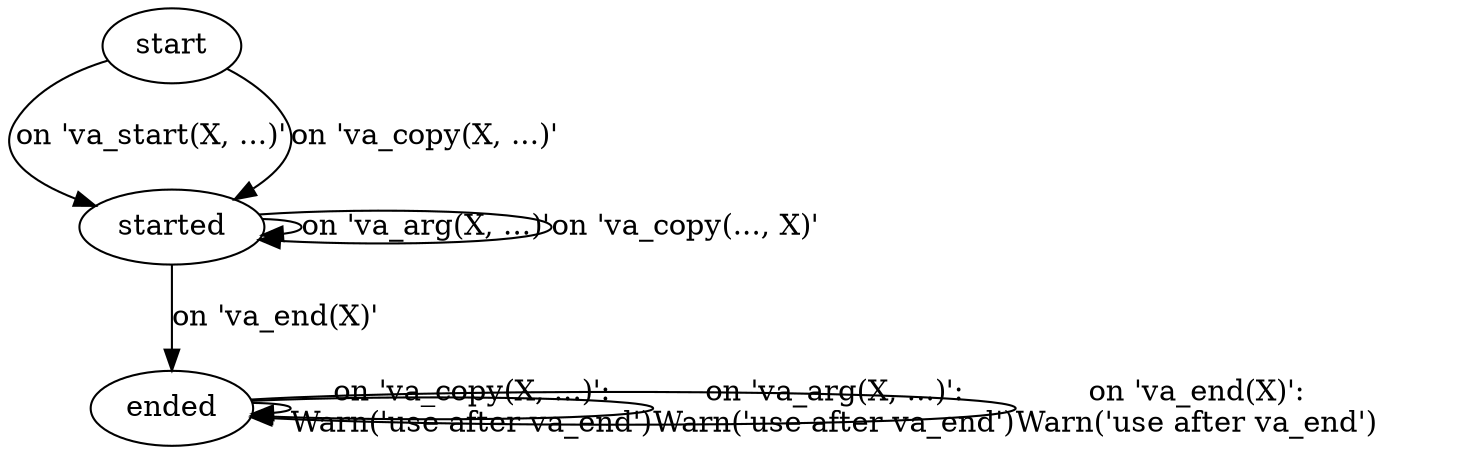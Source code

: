 /* An overview of the state machine from varargs.scpel
   Copyright (C) 2022-2023 Free Software Foundation, Inc.
   Contributed by David Malcolm <dmalcolm@redhat.com>.

This file is part of GCC.

GCC is free software; you can redistribute it and/or modify it
under the terms of the GNU General Public License as published by
the Free Software Foundation; either version 3, or (at your option)
any later version.

GCC is distributed in the hope that it will be useful, but
WITHOUT ANY WARRANTY; without even the implied warranty of
MERCHANTABILITY or FITNESS FOR A PARTICULAR PURPOSE.  See the GNU
General Public License for more details.

You should have received a copy of the GNU General Public License
along with GCC; see the file COPYING3.  If not see
<http://www.gnu.org/licenses/>.  */

/* Keep this in-sync with varargs.scpel  */

digraph "va_list" {

  /* STATES. */

  /* Start state.  */
  start;

  /* State for a va_list that is the result of a va_start or va_copy.  */
  started;

  /* State for a va_list that has had va_end called on it.  */
  ended;

  /* TRANSITIONS. */

  /* on_va_start: */
  start -> started [label="on 'va_start(X, ...)'"];

  /* on_va_copy: */
  start -> started [label="on 'va_copy(X, ...)'"];
  // in check_for_ended_va_list:
  ended -> ended [label="on 'va_copy(X, ...)':\nWarn('use after va_end')"];

  /* on_va_arg: */
  started -> started [label="on 'va_arg(X, ...)'"];
  started -> started [label="on 'va_copy(..., X)'"];
  // in check_for_ended_va_list:
  ended -> ended [label="on 'va_arg(X, ...)':\nWarn('use after va_end')"];

  /* on_va_end: */
  started -> ended [label="on 'va_end(X)'"];
  // in check_for_ended_va_list:
  ended -> ended [label="on 'va_end(X)':\nWarn('use after va_end')"];
}
